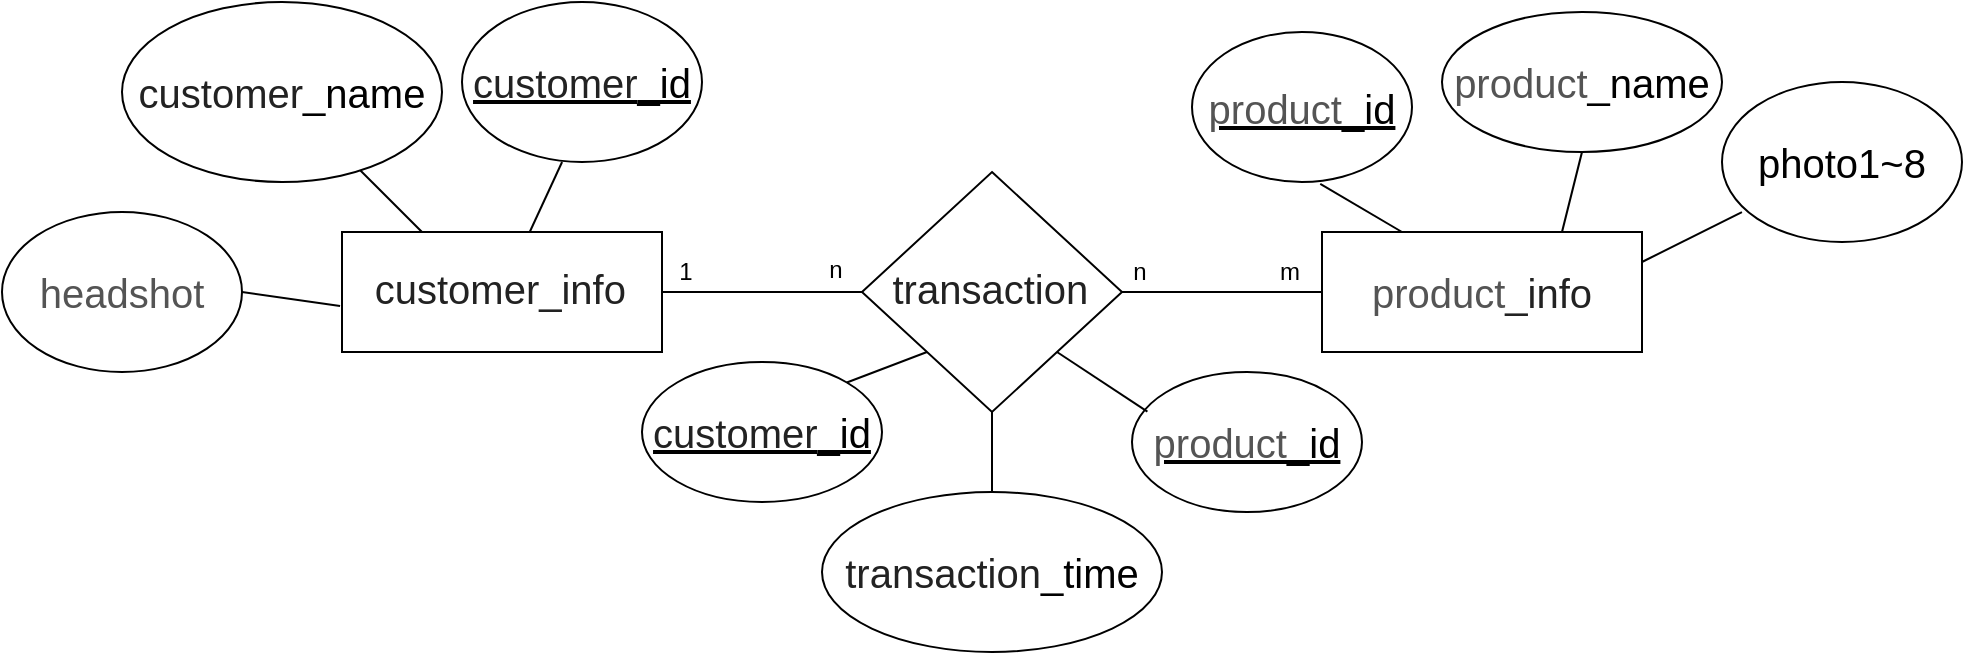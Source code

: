 <mxfile version="11.0.7" type="device"><diagram id="Ka_ja4ZUFtd8mzAhdg6k" name="Page-1"><mxGraphModel dx="2106" dy="668" grid="1" gridSize="10" guides="1" tooltips="1" connect="1" arrows="1" fold="1" page="1" pageScale="1" pageWidth="827" pageHeight="1169" math="0" shadow="0"><root><mxCell id="0"/><mxCell id="1" parent="0"/><mxCell id="z7IGRd4-mGyFEMZIbb4k-1" value="&lt;pre class=&quot;tw-data-text tw-ta tw-text-large&quot; id=&quot;tw-target-text&quot; style=&quot;line-height: 44px ; margin-top: 0px ; margin-bottom: 0px ; border: none ; padding: 0px 0.14em 0px 0px ; position: relative ; resize: none ; font-family: inherit ; overflow: hidden ; width: 283px ; white-space: pre-wrap ; overflow-wrap: break-word ; color: rgb(34 , 34 , 34)&quot;&gt;&lt;span tabindex=&quot;0&quot; lang=&quot;en&quot;&gt;&lt;font style=&quot;font-size: 20px&quot;&gt;customer_info&lt;/font&gt;&lt;/span&gt;&lt;/pre&gt;" style="rounded=0;whiteSpace=wrap;html=1;align=center;" parent="1" vertex="1"><mxGeometry x="130" y="150" width="160" height="60" as="geometry"/></mxCell><mxCell id="z7IGRd4-mGyFEMZIbb4k-2" value="&lt;span style=&quot;font-size: 20px ; background-color: rgb(255 , 255 , 255)&quot;&gt;&lt;font color=&quot;#545454&quot; face=&quot;arial, sans-serif&quot;&gt;product&lt;/font&gt;&lt;/span&gt;&lt;span style=&quot;font-size: 20px ; color: rgb(34 , 34 , 34) ; font-family: inherit ; white-space: pre-wrap&quot;&gt;_info&lt;/span&gt;&lt;span style=&quot;color: rgb(84 , 84 , 84) ; font-family: &amp;#34;arial&amp;#34; , sans-serif ; background-color: rgb(255 , 255 , 255) ; font-size: 20px&quot;&gt;&lt;font style=&quot;font-size: 20px&quot;&gt;&lt;br&gt;&lt;/font&gt;&lt;/span&gt;" style="rounded=0;whiteSpace=wrap;html=1;align=center;" parent="1" vertex="1"><mxGeometry x="620" y="150" width="160" height="60" as="geometry"/></mxCell><mxCell id="z7IGRd4-mGyFEMZIbb4k-4" value="&lt;font style=&quot;font-size: 20px&quot;&gt;&lt;span style=&quot;color: rgb(34 , 34 , 34) ; font-family: inherit ; white-space: pre-wrap&quot;&gt;customer&lt;/span&gt;_name&lt;/font&gt;" style="ellipse;whiteSpace=wrap;html=1;align=center;" parent="1" vertex="1"><mxGeometry x="20" y="35" width="160" height="90" as="geometry"/></mxCell><mxCell id="z7IGRd4-mGyFEMZIbb4k-5" value="&lt;font&gt;&lt;span style=&quot;color: rgb(84 , 84 , 84) ; font-family: &amp;#34;arial&amp;#34; , sans-serif ; text-align: left ; background-color: rgb(255 , 255 , 255)&quot;&gt;&lt;font style=&quot;font-size: 20px&quot;&gt;headshot&lt;/font&gt;&lt;/span&gt;&lt;br&gt;&lt;/font&gt;" style="ellipse;whiteSpace=wrap;html=1;align=center;" parent="1" vertex="1"><mxGeometry x="-40" y="140" width="120" height="80" as="geometry"/></mxCell><mxCell id="z7IGRd4-mGyFEMZIbb4k-6" value="&lt;font style=&quot;font-size: 20px&quot;&gt;photo1~8&lt;br&gt;&lt;/font&gt;" style="ellipse;whiteSpace=wrap;html=1;align=center;" parent="1" vertex="1"><mxGeometry x="820" y="75" width="120" height="80" as="geometry"/></mxCell><mxCell id="z7IGRd4-mGyFEMZIbb4k-15" value="&lt;font style=&quot;font-size: 20px&quot;&gt;&lt;span style=&quot;color: rgb(84 , 84 , 84) ; font-family: &amp;#34;arial&amp;#34; , sans-serif ; background-color: rgb(255 , 255 , 255)&quot;&gt;product&lt;/span&gt;_name&lt;/font&gt;" style="ellipse;whiteSpace=wrap;html=1;align=center;" parent="1" vertex="1"><mxGeometry x="680" y="40" width="140" height="70" as="geometry"/></mxCell><mxCell id="z7IGRd4-mGyFEMZIbb4k-16" value="&lt;pre class=&quot;tw-data-text tw-ta tw-text-large&quot; id=&quot;tw-target-text&quot; style=&quot;line-height: 44px ; margin-top: 0px ; margin-bottom: 0px ; border: none ; padding: 0px 0.14em 0px 0px ; position: relative ; resize: none ; font-family: inherit ; overflow: hidden ; width: 283px ; white-space: pre-wrap ; overflow-wrap: break-word ; color: rgb(34 , 34 , 34)&quot;&gt;&lt;span tabindex=&quot;0&quot; lang=&quot;en&quot;&gt;&lt;font style=&quot;font-size: 20px&quot;&gt;transaction&lt;/font&gt;&lt;/span&gt;&lt;/pre&gt;" style="rhombus;whiteSpace=wrap;html=1;" parent="1" vertex="1"><mxGeometry x="390" y="120" width="130" height="120" as="geometry"/></mxCell><mxCell id="z7IGRd4-mGyFEMZIbb4k-17" value="" style="endArrow=none;html=1;entryX=0.083;entryY=0.813;entryDx=0;entryDy=0;entryPerimeter=0;exitX=1;exitY=0.25;exitDx=0;exitDy=0;" parent="1" source="z7IGRd4-mGyFEMZIbb4k-2" target="z7IGRd4-mGyFEMZIbb4k-6" edge="1"><mxGeometry width="50" height="50" relative="1" as="geometry"><mxPoint x="790" y="175" as="sourcePoint"/><mxPoint x="840" y="125" as="targetPoint"/></mxGeometry></mxCell><mxCell id="z7IGRd4-mGyFEMZIbb4k-18" value="" style="endArrow=none;html=1;entryX=0.5;entryY=1;entryDx=0;entryDy=0;exitX=0.75;exitY=0;exitDx=0;exitDy=0;" parent="1" source="z7IGRd4-mGyFEMZIbb4k-2" target="z7IGRd4-mGyFEMZIbb4k-15" edge="1"><mxGeometry width="50" height="50" relative="1" as="geometry"><mxPoint x="790" y="175" as="sourcePoint"/><mxPoint x="863" y="125.04" as="targetPoint"/></mxGeometry></mxCell><mxCell id="z7IGRd4-mGyFEMZIbb4k-19" value="&lt;font style=&quot;font-size: 20px&quot;&gt;&lt;span style=&quot;color: rgb(34 , 34 , 34) ; font-family: inherit ; white-space: pre-wrap&quot;&gt;transaction&lt;/span&gt;_time&lt;/font&gt;" style="ellipse;whiteSpace=wrap;html=1;align=center;" parent="1" vertex="1"><mxGeometry x="370" y="280" width="170" height="80" as="geometry"/></mxCell><mxCell id="z7IGRd4-mGyFEMZIbb4k-20" value="&lt;font style=&quot;font-size: 20px&quot;&gt;&lt;u&gt;&lt;span style=&quot;color: rgb(84 , 84 , 84) ; font-family: &amp;#34;arial&amp;#34; , sans-serif ; background-color: rgb(255 , 255 , 255)&quot;&gt;product&lt;/span&gt;_id&lt;/u&gt;&lt;/font&gt;" style="ellipse;whiteSpace=wrap;html=1;align=center;" parent="1" vertex="1"><mxGeometry x="555" y="50" width="110" height="75" as="geometry"/></mxCell><mxCell id="z7IGRd4-mGyFEMZIbb4k-21" value="&lt;u style=&quot;font-size: 20px&quot;&gt;&lt;span style=&quot;color: rgb(34 , 34 , 34) ; font-family: inherit ; white-space: pre-wrap&quot;&gt;customer&lt;/span&gt;_id&lt;/u&gt;" style="ellipse;whiteSpace=wrap;html=1;align=center;" parent="1" vertex="1"><mxGeometry x="280" y="215" width="120" height="70" as="geometry"/></mxCell><mxCell id="z7IGRd4-mGyFEMZIbb4k-22" value="&lt;font style=&quot;font-size: 20px&quot;&gt;&lt;u&gt;&lt;span style=&quot;color: rgb(34 , 34 , 34) ; font-family: inherit ; white-space: pre-wrap&quot;&gt;customer&lt;/span&gt;_id&lt;/u&gt;&lt;/font&gt;" style="ellipse;whiteSpace=wrap;html=1;align=center;" parent="1" vertex="1"><mxGeometry x="190" y="35" width="120" height="80" as="geometry"/></mxCell><mxCell id="z7IGRd4-mGyFEMZIbb4k-23" value="&lt;u style=&quot;font-size: 20px&quot;&gt;&lt;span style=&quot;color: rgb(84 , 84 , 84) ; font-family: &amp;#34;arial&amp;#34; , sans-serif ; background-color: rgb(255 , 255 , 255)&quot;&gt;product&lt;/span&gt;_id&lt;/u&gt;" style="ellipse;whiteSpace=wrap;html=1;align=center;" parent="1" vertex="1"><mxGeometry x="525" y="220" width="115" height="70" as="geometry"/></mxCell><mxCell id="z7IGRd4-mGyFEMZIbb4k-24" value="" style="endArrow=none;html=1;entryX=0.583;entryY=1.013;entryDx=0;entryDy=0;exitX=0.25;exitY=0;exitDx=0;exitDy=0;entryPerimeter=0;" parent="1" source="z7IGRd4-mGyFEMZIbb4k-2" target="z7IGRd4-mGyFEMZIbb4k-20" edge="1"><mxGeometry width="50" height="50" relative="1" as="geometry"><mxPoint x="750" y="160" as="sourcePoint"/><mxPoint x="770" y="110" as="targetPoint"/></mxGeometry></mxCell><mxCell id="z7IGRd4-mGyFEMZIbb4k-25" value="" style="endArrow=none;html=1;entryX=1;entryY=0.5;entryDx=0;entryDy=0;exitX=-0.006;exitY=0.617;exitDx=0;exitDy=0;exitPerimeter=0;" parent="1" source="z7IGRd4-mGyFEMZIbb4k-1" target="z7IGRd4-mGyFEMZIbb4k-5" edge="1"><mxGeometry width="50" height="50" relative="1" as="geometry"><mxPoint x="-40" y="400" as="sourcePoint"/><mxPoint x="10" y="350" as="targetPoint"/></mxGeometry></mxCell><mxCell id="z7IGRd4-mGyFEMZIbb4k-27" value="" style="endArrow=none;html=1;exitX=0.25;exitY=0;exitDx=0;exitDy=0;" parent="1" source="z7IGRd4-mGyFEMZIbb4k-1" target="z7IGRd4-mGyFEMZIbb4k-4" edge="1"><mxGeometry width="50" height="50" relative="1" as="geometry"><mxPoint x="-40" y="400" as="sourcePoint"/><mxPoint x="10" y="350" as="targetPoint"/></mxGeometry></mxCell><mxCell id="z7IGRd4-mGyFEMZIbb4k-28" value="" style="endArrow=none;html=1;entryX=0.417;entryY=1;entryDx=0;entryDy=0;entryPerimeter=0;" parent="1" source="z7IGRd4-mGyFEMZIbb4k-1" target="z7IGRd4-mGyFEMZIbb4k-22" edge="1"><mxGeometry width="50" height="50" relative="1" as="geometry"><mxPoint x="-40" y="400" as="sourcePoint"/><mxPoint x="10" y="350" as="targetPoint"/></mxGeometry></mxCell><mxCell id="z7IGRd4-mGyFEMZIbb4k-29" value="" style="endArrow=none;html=1;entryX=1;entryY=0.5;entryDx=0;entryDy=0;" parent="1" source="z7IGRd4-mGyFEMZIbb4k-16" target="z7IGRd4-mGyFEMZIbb4k-1" edge="1"><mxGeometry width="50" height="50" relative="1" as="geometry"><mxPoint x="80" y="450" as="sourcePoint"/><mxPoint x="130" y="400" as="targetPoint"/></mxGeometry></mxCell><mxCell id="z7IGRd4-mGyFEMZIbb4k-30" value="" style="endArrow=none;html=1;entryX=1;entryY=0.5;entryDx=0;entryDy=0;exitX=0;exitY=0.5;exitDx=0;exitDy=0;" parent="1" source="z7IGRd4-mGyFEMZIbb4k-2" target="z7IGRd4-mGyFEMZIbb4k-16" edge="1"><mxGeometry width="50" height="50" relative="1" as="geometry"><mxPoint x="400" y="190" as="sourcePoint"/><mxPoint x="300" y="190" as="targetPoint"/></mxGeometry></mxCell><mxCell id="z7IGRd4-mGyFEMZIbb4k-31" value="" style="endArrow=none;html=1;entryX=1;entryY=0;entryDx=0;entryDy=0;exitX=0;exitY=1;exitDx=0;exitDy=0;" parent="1" source="z7IGRd4-mGyFEMZIbb4k-16" target="z7IGRd4-mGyFEMZIbb4k-21" edge="1"><mxGeometry width="50" height="50" relative="1" as="geometry"><mxPoint x="410" y="200" as="sourcePoint"/><mxPoint x="310" y="200" as="targetPoint"/></mxGeometry></mxCell><mxCell id="z7IGRd4-mGyFEMZIbb4k-32" value="" style="endArrow=none;html=1;entryX=0.067;entryY=0.283;entryDx=0;entryDy=0;exitX=1;exitY=1;exitDx=0;exitDy=0;entryPerimeter=0;" parent="1" source="z7IGRd4-mGyFEMZIbb4k-16" target="z7IGRd4-mGyFEMZIbb4k-23" edge="1"><mxGeometry width="50" height="50" relative="1" as="geometry"><mxPoint x="420" y="210" as="sourcePoint"/><mxPoint x="320" y="210" as="targetPoint"/></mxGeometry></mxCell><mxCell id="z7IGRd4-mGyFEMZIbb4k-33" value="" style="endArrow=none;html=1;entryX=0.5;entryY=0;entryDx=0;entryDy=0;exitX=0.5;exitY=1;exitDx=0;exitDy=0;" parent="1" source="z7IGRd4-mGyFEMZIbb4k-16" target="z7IGRd4-mGyFEMZIbb4k-19" edge="1"><mxGeometry width="50" height="50" relative="1" as="geometry"><mxPoint x="430" y="220" as="sourcePoint"/><mxPoint x="330" y="220" as="targetPoint"/></mxGeometry></mxCell><mxCell id="dwgrvCDLk6DwmyQqrNP6-1" value="1" style="text;html=1;strokeColor=none;fillColor=none;align=center;verticalAlign=middle;whiteSpace=wrap;rounded=0;" vertex="1" parent="1"><mxGeometry x="282" y="160" width="40" height="20" as="geometry"/></mxCell><mxCell id="dwgrvCDLk6DwmyQqrNP6-2" value="n" style="text;html=1;strokeColor=none;fillColor=none;align=center;verticalAlign=middle;whiteSpace=wrap;rounded=0;" vertex="1" parent="1"><mxGeometry x="357" y="159" width="40" height="20" as="geometry"/></mxCell><mxCell id="dwgrvCDLk6DwmyQqrNP6-3" value="n" style="text;html=1;strokeColor=none;fillColor=none;align=center;verticalAlign=middle;whiteSpace=wrap;rounded=0;" vertex="1" parent="1"><mxGeometry x="509" y="160" width="40" height="20" as="geometry"/></mxCell><mxCell id="dwgrvCDLk6DwmyQqrNP6-4" value="m" style="text;html=1;strokeColor=none;fillColor=none;align=center;verticalAlign=middle;whiteSpace=wrap;rounded=0;" vertex="1" parent="1"><mxGeometry x="584" y="159.5" width="40" height="20" as="geometry"/></mxCell></root></mxGraphModel></diagram></mxfile>